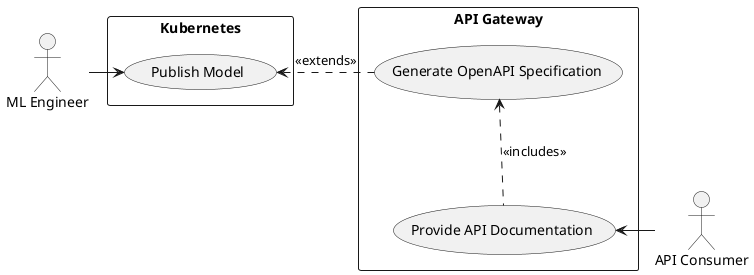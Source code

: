 @startuml

actor "API Consumer" as consumer
actor "ML Engineer" as mlengineer

rectangle "Kubernetes" as K8s {
  usecase "Publish Model" as uc1
}

rectangle "API Gateway" as System {
  usecase "Generate OpenAPI Specification" as uc2
  usecase "Provide API Documentation" as uc3
}

mlengineer -R-> uc1
uc1 <.R. uc2 : <<extends>>
uc2 <.. uc3 : <<includes>>
consumer -R-> uc3

@enduml
